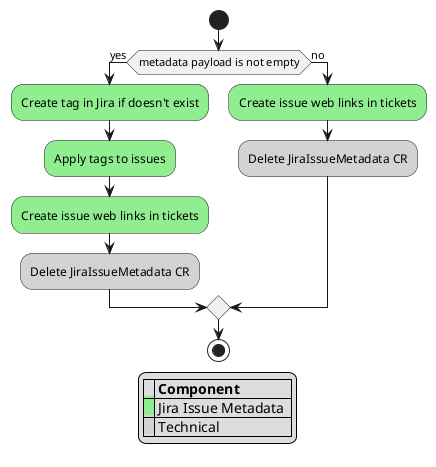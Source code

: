 @startuml
start
if (metadata payload is not empty) then (yes)
	#lightgreen:Create tag in Jira if doesn't exist;
	#lightgreen:Apply tags to issues;
	#lightgreen:Create issue web links in tickets;
	#lightgrey:Delete JiraIssueMetadata CR;
else (no)
    #lightgreen:Create issue web links in tickets;
    #lightgrey:Delete JiraIssueMetadata CR;
endif
stop

legend
|= |= Component |
|<back:#lightgreen>   </back>| Jira Issue Metadata  |
|<back:#lightgrey>   </back>| Technical  |
endlegend
@enduml